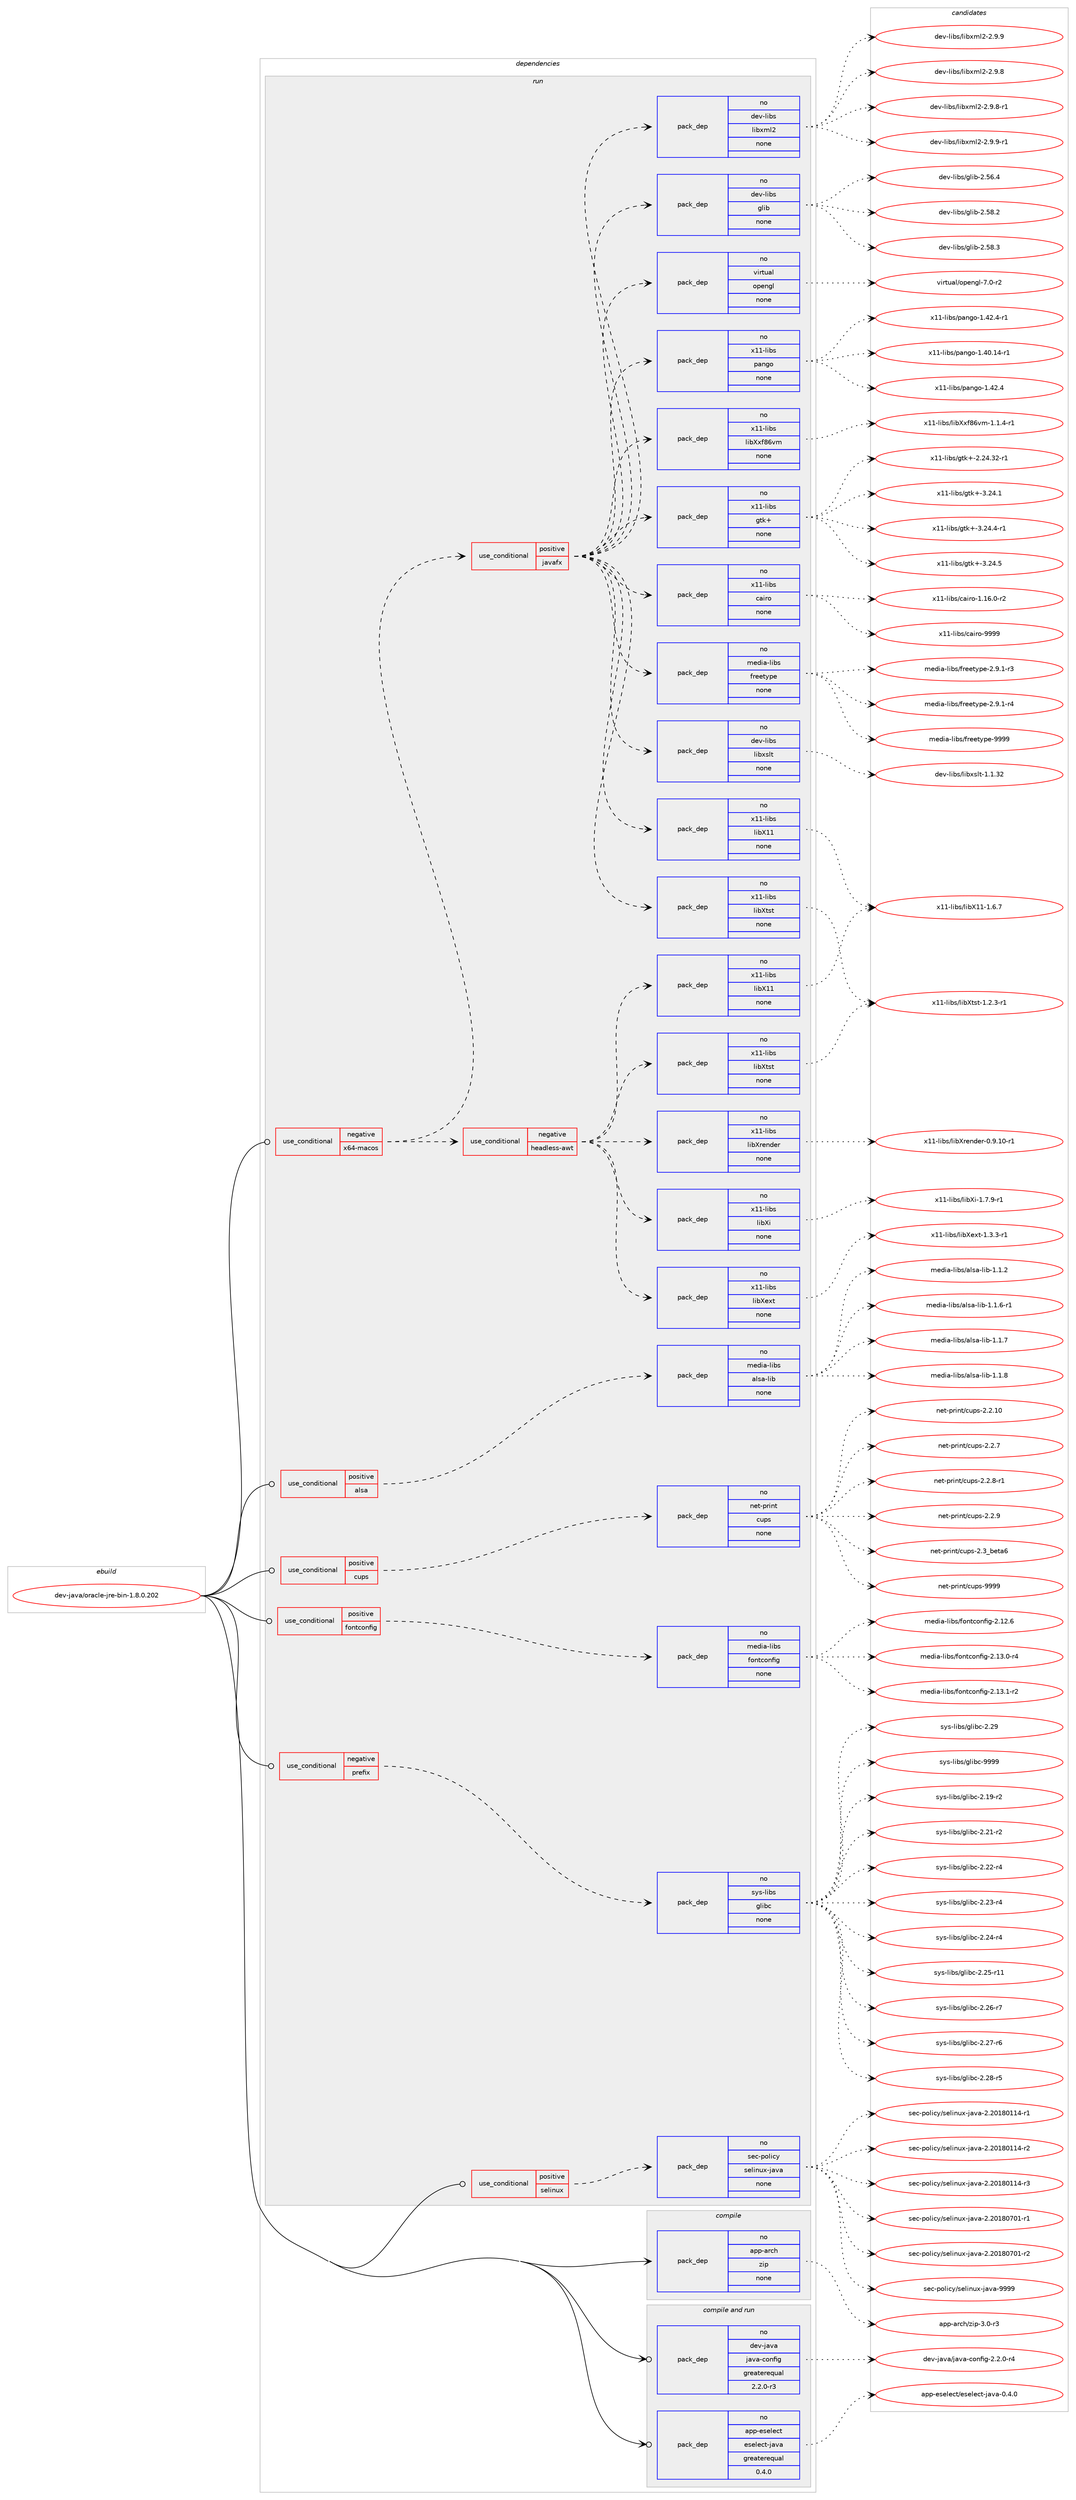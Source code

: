 digraph prolog {

# *************
# Graph options
# *************

newrank=true;
concentrate=true;
compound=true;
graph [rankdir=LR,fontname=Helvetica,fontsize=10,ranksep=1.5];#, ranksep=2.5, nodesep=0.2];
edge  [arrowhead=vee];
node  [fontname=Helvetica,fontsize=10];

# **********
# The ebuild
# **********

subgraph cluster_leftcol {
color=gray;
rank=same;
label=<<i>ebuild</i>>;
id [label="dev-java/oracle-jre-bin-1.8.0.202", color=red, width=4, href="../dev-java/oracle-jre-bin-1.8.0.202.svg"];
}

# ****************
# The dependencies
# ****************

subgraph cluster_midcol {
color=gray;
label=<<i>dependencies</i>>;
subgraph cluster_compile {
fillcolor="#eeeeee";
style=filled;
label=<<i>compile</i>>;
subgraph pack970622 {
dependency1356248 [label=<<TABLE BORDER="0" CELLBORDER="1" CELLSPACING="0" CELLPADDING="4" WIDTH="220"><TR><TD ROWSPAN="6" CELLPADDING="30">pack_dep</TD></TR><TR><TD WIDTH="110">no</TD></TR><TR><TD>app-arch</TD></TR><TR><TD>zip</TD></TR><TR><TD>none</TD></TR><TR><TD></TD></TR></TABLE>>, shape=none, color=blue];
}
id:e -> dependency1356248:w [weight=20,style="solid",arrowhead="vee"];
}
subgraph cluster_compileandrun {
fillcolor="#eeeeee";
style=filled;
label=<<i>compile and run</i>>;
subgraph pack970623 {
dependency1356249 [label=<<TABLE BORDER="0" CELLBORDER="1" CELLSPACING="0" CELLPADDING="4" WIDTH="220"><TR><TD ROWSPAN="6" CELLPADDING="30">pack_dep</TD></TR><TR><TD WIDTH="110">no</TD></TR><TR><TD>app-eselect</TD></TR><TR><TD>eselect-java</TD></TR><TR><TD>greaterequal</TD></TR><TR><TD>0.4.0</TD></TR></TABLE>>, shape=none, color=blue];
}
id:e -> dependency1356249:w [weight=20,style="solid",arrowhead="odotvee"];
subgraph pack970624 {
dependency1356250 [label=<<TABLE BORDER="0" CELLBORDER="1" CELLSPACING="0" CELLPADDING="4" WIDTH="220"><TR><TD ROWSPAN="6" CELLPADDING="30">pack_dep</TD></TR><TR><TD WIDTH="110">no</TD></TR><TR><TD>dev-java</TD></TR><TR><TD>java-config</TD></TR><TR><TD>greaterequal</TD></TR><TR><TD>2.2.0-r3</TD></TR></TABLE>>, shape=none, color=blue];
}
id:e -> dependency1356250:w [weight=20,style="solid",arrowhead="odotvee"];
}
subgraph cluster_run {
fillcolor="#eeeeee";
style=filled;
label=<<i>run</i>>;
subgraph cond363178 {
dependency1356251 [label=<<TABLE BORDER="0" CELLBORDER="1" CELLSPACING="0" CELLPADDING="4"><TR><TD ROWSPAN="3" CELLPADDING="10">use_conditional</TD></TR><TR><TD>negative</TD></TR><TR><TD>prefix</TD></TR></TABLE>>, shape=none, color=red];
subgraph pack970625 {
dependency1356252 [label=<<TABLE BORDER="0" CELLBORDER="1" CELLSPACING="0" CELLPADDING="4" WIDTH="220"><TR><TD ROWSPAN="6" CELLPADDING="30">pack_dep</TD></TR><TR><TD WIDTH="110">no</TD></TR><TR><TD>sys-libs</TD></TR><TR><TD>glibc</TD></TR><TR><TD>none</TD></TR><TR><TD></TD></TR></TABLE>>, shape=none, color=blue];
}
dependency1356251:e -> dependency1356252:w [weight=20,style="dashed",arrowhead="vee"];
}
id:e -> dependency1356251:w [weight=20,style="solid",arrowhead="odot"];
subgraph cond363179 {
dependency1356253 [label=<<TABLE BORDER="0" CELLBORDER="1" CELLSPACING="0" CELLPADDING="4"><TR><TD ROWSPAN="3" CELLPADDING="10">use_conditional</TD></TR><TR><TD>negative</TD></TR><TR><TD>x64-macos</TD></TR></TABLE>>, shape=none, color=red];
subgraph cond363180 {
dependency1356254 [label=<<TABLE BORDER="0" CELLBORDER="1" CELLSPACING="0" CELLPADDING="4"><TR><TD ROWSPAN="3" CELLPADDING="10">use_conditional</TD></TR><TR><TD>negative</TD></TR><TR><TD>headless-awt</TD></TR></TABLE>>, shape=none, color=red];
subgraph pack970626 {
dependency1356255 [label=<<TABLE BORDER="0" CELLBORDER="1" CELLSPACING="0" CELLPADDING="4" WIDTH="220"><TR><TD ROWSPAN="6" CELLPADDING="30">pack_dep</TD></TR><TR><TD WIDTH="110">no</TD></TR><TR><TD>x11-libs</TD></TR><TR><TD>libX11</TD></TR><TR><TD>none</TD></TR><TR><TD></TD></TR></TABLE>>, shape=none, color=blue];
}
dependency1356254:e -> dependency1356255:w [weight=20,style="dashed",arrowhead="vee"];
subgraph pack970627 {
dependency1356256 [label=<<TABLE BORDER="0" CELLBORDER="1" CELLSPACING="0" CELLPADDING="4" WIDTH="220"><TR><TD ROWSPAN="6" CELLPADDING="30">pack_dep</TD></TR><TR><TD WIDTH="110">no</TD></TR><TR><TD>x11-libs</TD></TR><TR><TD>libXext</TD></TR><TR><TD>none</TD></TR><TR><TD></TD></TR></TABLE>>, shape=none, color=blue];
}
dependency1356254:e -> dependency1356256:w [weight=20,style="dashed",arrowhead="vee"];
subgraph pack970628 {
dependency1356257 [label=<<TABLE BORDER="0" CELLBORDER="1" CELLSPACING="0" CELLPADDING="4" WIDTH="220"><TR><TD ROWSPAN="6" CELLPADDING="30">pack_dep</TD></TR><TR><TD WIDTH="110">no</TD></TR><TR><TD>x11-libs</TD></TR><TR><TD>libXi</TD></TR><TR><TD>none</TD></TR><TR><TD></TD></TR></TABLE>>, shape=none, color=blue];
}
dependency1356254:e -> dependency1356257:w [weight=20,style="dashed",arrowhead="vee"];
subgraph pack970629 {
dependency1356258 [label=<<TABLE BORDER="0" CELLBORDER="1" CELLSPACING="0" CELLPADDING="4" WIDTH="220"><TR><TD ROWSPAN="6" CELLPADDING="30">pack_dep</TD></TR><TR><TD WIDTH="110">no</TD></TR><TR><TD>x11-libs</TD></TR><TR><TD>libXrender</TD></TR><TR><TD>none</TD></TR><TR><TD></TD></TR></TABLE>>, shape=none, color=blue];
}
dependency1356254:e -> dependency1356258:w [weight=20,style="dashed",arrowhead="vee"];
subgraph pack970630 {
dependency1356259 [label=<<TABLE BORDER="0" CELLBORDER="1" CELLSPACING="0" CELLPADDING="4" WIDTH="220"><TR><TD ROWSPAN="6" CELLPADDING="30">pack_dep</TD></TR><TR><TD WIDTH="110">no</TD></TR><TR><TD>x11-libs</TD></TR><TR><TD>libXtst</TD></TR><TR><TD>none</TD></TR><TR><TD></TD></TR></TABLE>>, shape=none, color=blue];
}
dependency1356254:e -> dependency1356259:w [weight=20,style="dashed",arrowhead="vee"];
}
dependency1356253:e -> dependency1356254:w [weight=20,style="dashed",arrowhead="vee"];
subgraph cond363181 {
dependency1356260 [label=<<TABLE BORDER="0" CELLBORDER="1" CELLSPACING="0" CELLPADDING="4"><TR><TD ROWSPAN="3" CELLPADDING="10">use_conditional</TD></TR><TR><TD>positive</TD></TR><TR><TD>javafx</TD></TR></TABLE>>, shape=none, color=red];
subgraph pack970631 {
dependency1356261 [label=<<TABLE BORDER="0" CELLBORDER="1" CELLSPACING="0" CELLPADDING="4" WIDTH="220"><TR><TD ROWSPAN="6" CELLPADDING="30">pack_dep</TD></TR><TR><TD WIDTH="110">no</TD></TR><TR><TD>dev-libs</TD></TR><TR><TD>glib</TD></TR><TR><TD>none</TD></TR><TR><TD></TD></TR></TABLE>>, shape=none, color=blue];
}
dependency1356260:e -> dependency1356261:w [weight=20,style="dashed",arrowhead="vee"];
subgraph pack970632 {
dependency1356262 [label=<<TABLE BORDER="0" CELLBORDER="1" CELLSPACING="0" CELLPADDING="4" WIDTH="220"><TR><TD ROWSPAN="6" CELLPADDING="30">pack_dep</TD></TR><TR><TD WIDTH="110">no</TD></TR><TR><TD>dev-libs</TD></TR><TR><TD>libxml2</TD></TR><TR><TD>none</TD></TR><TR><TD></TD></TR></TABLE>>, shape=none, color=blue];
}
dependency1356260:e -> dependency1356262:w [weight=20,style="dashed",arrowhead="vee"];
subgraph pack970633 {
dependency1356263 [label=<<TABLE BORDER="0" CELLBORDER="1" CELLSPACING="0" CELLPADDING="4" WIDTH="220"><TR><TD ROWSPAN="6" CELLPADDING="30">pack_dep</TD></TR><TR><TD WIDTH="110">no</TD></TR><TR><TD>dev-libs</TD></TR><TR><TD>libxslt</TD></TR><TR><TD>none</TD></TR><TR><TD></TD></TR></TABLE>>, shape=none, color=blue];
}
dependency1356260:e -> dependency1356263:w [weight=20,style="dashed",arrowhead="vee"];
subgraph pack970634 {
dependency1356264 [label=<<TABLE BORDER="0" CELLBORDER="1" CELLSPACING="0" CELLPADDING="4" WIDTH="220"><TR><TD ROWSPAN="6" CELLPADDING="30">pack_dep</TD></TR><TR><TD WIDTH="110">no</TD></TR><TR><TD>media-libs</TD></TR><TR><TD>freetype</TD></TR><TR><TD>none</TD></TR><TR><TD></TD></TR></TABLE>>, shape=none, color=blue];
}
dependency1356260:e -> dependency1356264:w [weight=20,style="dashed",arrowhead="vee"];
subgraph pack970635 {
dependency1356265 [label=<<TABLE BORDER="0" CELLBORDER="1" CELLSPACING="0" CELLPADDING="4" WIDTH="220"><TR><TD ROWSPAN="6" CELLPADDING="30">pack_dep</TD></TR><TR><TD WIDTH="110">no</TD></TR><TR><TD>x11-libs</TD></TR><TR><TD>cairo</TD></TR><TR><TD>none</TD></TR><TR><TD></TD></TR></TABLE>>, shape=none, color=blue];
}
dependency1356260:e -> dependency1356265:w [weight=20,style="dashed",arrowhead="vee"];
subgraph pack970636 {
dependency1356266 [label=<<TABLE BORDER="0" CELLBORDER="1" CELLSPACING="0" CELLPADDING="4" WIDTH="220"><TR><TD ROWSPAN="6" CELLPADDING="30">pack_dep</TD></TR><TR><TD WIDTH="110">no</TD></TR><TR><TD>x11-libs</TD></TR><TR><TD>gtk+</TD></TR><TR><TD>none</TD></TR><TR><TD></TD></TR></TABLE>>, shape=none, color=blue];
}
dependency1356260:e -> dependency1356266:w [weight=20,style="dashed",arrowhead="vee"];
subgraph pack970637 {
dependency1356267 [label=<<TABLE BORDER="0" CELLBORDER="1" CELLSPACING="0" CELLPADDING="4" WIDTH="220"><TR><TD ROWSPAN="6" CELLPADDING="30">pack_dep</TD></TR><TR><TD WIDTH="110">no</TD></TR><TR><TD>x11-libs</TD></TR><TR><TD>libX11</TD></TR><TR><TD>none</TD></TR><TR><TD></TD></TR></TABLE>>, shape=none, color=blue];
}
dependency1356260:e -> dependency1356267:w [weight=20,style="dashed",arrowhead="vee"];
subgraph pack970638 {
dependency1356268 [label=<<TABLE BORDER="0" CELLBORDER="1" CELLSPACING="0" CELLPADDING="4" WIDTH="220"><TR><TD ROWSPAN="6" CELLPADDING="30">pack_dep</TD></TR><TR><TD WIDTH="110">no</TD></TR><TR><TD>x11-libs</TD></TR><TR><TD>libXtst</TD></TR><TR><TD>none</TD></TR><TR><TD></TD></TR></TABLE>>, shape=none, color=blue];
}
dependency1356260:e -> dependency1356268:w [weight=20,style="dashed",arrowhead="vee"];
subgraph pack970639 {
dependency1356269 [label=<<TABLE BORDER="0" CELLBORDER="1" CELLSPACING="0" CELLPADDING="4" WIDTH="220"><TR><TD ROWSPAN="6" CELLPADDING="30">pack_dep</TD></TR><TR><TD WIDTH="110">no</TD></TR><TR><TD>x11-libs</TD></TR><TR><TD>libXxf86vm</TD></TR><TR><TD>none</TD></TR><TR><TD></TD></TR></TABLE>>, shape=none, color=blue];
}
dependency1356260:e -> dependency1356269:w [weight=20,style="dashed",arrowhead="vee"];
subgraph pack970640 {
dependency1356270 [label=<<TABLE BORDER="0" CELLBORDER="1" CELLSPACING="0" CELLPADDING="4" WIDTH="220"><TR><TD ROWSPAN="6" CELLPADDING="30">pack_dep</TD></TR><TR><TD WIDTH="110">no</TD></TR><TR><TD>x11-libs</TD></TR><TR><TD>pango</TD></TR><TR><TD>none</TD></TR><TR><TD></TD></TR></TABLE>>, shape=none, color=blue];
}
dependency1356260:e -> dependency1356270:w [weight=20,style="dashed",arrowhead="vee"];
subgraph pack970641 {
dependency1356271 [label=<<TABLE BORDER="0" CELLBORDER="1" CELLSPACING="0" CELLPADDING="4" WIDTH="220"><TR><TD ROWSPAN="6" CELLPADDING="30">pack_dep</TD></TR><TR><TD WIDTH="110">no</TD></TR><TR><TD>virtual</TD></TR><TR><TD>opengl</TD></TR><TR><TD>none</TD></TR><TR><TD></TD></TR></TABLE>>, shape=none, color=blue];
}
dependency1356260:e -> dependency1356271:w [weight=20,style="dashed",arrowhead="vee"];
}
dependency1356253:e -> dependency1356260:w [weight=20,style="dashed",arrowhead="vee"];
}
id:e -> dependency1356253:w [weight=20,style="solid",arrowhead="odot"];
subgraph cond363182 {
dependency1356272 [label=<<TABLE BORDER="0" CELLBORDER="1" CELLSPACING="0" CELLPADDING="4"><TR><TD ROWSPAN="3" CELLPADDING="10">use_conditional</TD></TR><TR><TD>positive</TD></TR><TR><TD>alsa</TD></TR></TABLE>>, shape=none, color=red];
subgraph pack970642 {
dependency1356273 [label=<<TABLE BORDER="0" CELLBORDER="1" CELLSPACING="0" CELLPADDING="4" WIDTH="220"><TR><TD ROWSPAN="6" CELLPADDING="30">pack_dep</TD></TR><TR><TD WIDTH="110">no</TD></TR><TR><TD>media-libs</TD></TR><TR><TD>alsa-lib</TD></TR><TR><TD>none</TD></TR><TR><TD></TD></TR></TABLE>>, shape=none, color=blue];
}
dependency1356272:e -> dependency1356273:w [weight=20,style="dashed",arrowhead="vee"];
}
id:e -> dependency1356272:w [weight=20,style="solid",arrowhead="odot"];
subgraph cond363183 {
dependency1356274 [label=<<TABLE BORDER="0" CELLBORDER="1" CELLSPACING="0" CELLPADDING="4"><TR><TD ROWSPAN="3" CELLPADDING="10">use_conditional</TD></TR><TR><TD>positive</TD></TR><TR><TD>cups</TD></TR></TABLE>>, shape=none, color=red];
subgraph pack970643 {
dependency1356275 [label=<<TABLE BORDER="0" CELLBORDER="1" CELLSPACING="0" CELLPADDING="4" WIDTH="220"><TR><TD ROWSPAN="6" CELLPADDING="30">pack_dep</TD></TR><TR><TD WIDTH="110">no</TD></TR><TR><TD>net-print</TD></TR><TR><TD>cups</TD></TR><TR><TD>none</TD></TR><TR><TD></TD></TR></TABLE>>, shape=none, color=blue];
}
dependency1356274:e -> dependency1356275:w [weight=20,style="dashed",arrowhead="vee"];
}
id:e -> dependency1356274:w [weight=20,style="solid",arrowhead="odot"];
subgraph cond363184 {
dependency1356276 [label=<<TABLE BORDER="0" CELLBORDER="1" CELLSPACING="0" CELLPADDING="4"><TR><TD ROWSPAN="3" CELLPADDING="10">use_conditional</TD></TR><TR><TD>positive</TD></TR><TR><TD>fontconfig</TD></TR></TABLE>>, shape=none, color=red];
subgraph pack970644 {
dependency1356277 [label=<<TABLE BORDER="0" CELLBORDER="1" CELLSPACING="0" CELLPADDING="4" WIDTH="220"><TR><TD ROWSPAN="6" CELLPADDING="30">pack_dep</TD></TR><TR><TD WIDTH="110">no</TD></TR><TR><TD>media-libs</TD></TR><TR><TD>fontconfig</TD></TR><TR><TD>none</TD></TR><TR><TD></TD></TR></TABLE>>, shape=none, color=blue];
}
dependency1356276:e -> dependency1356277:w [weight=20,style="dashed",arrowhead="vee"];
}
id:e -> dependency1356276:w [weight=20,style="solid",arrowhead="odot"];
subgraph cond363185 {
dependency1356278 [label=<<TABLE BORDER="0" CELLBORDER="1" CELLSPACING="0" CELLPADDING="4"><TR><TD ROWSPAN="3" CELLPADDING="10">use_conditional</TD></TR><TR><TD>positive</TD></TR><TR><TD>selinux</TD></TR></TABLE>>, shape=none, color=red];
subgraph pack970645 {
dependency1356279 [label=<<TABLE BORDER="0" CELLBORDER="1" CELLSPACING="0" CELLPADDING="4" WIDTH="220"><TR><TD ROWSPAN="6" CELLPADDING="30">pack_dep</TD></TR><TR><TD WIDTH="110">no</TD></TR><TR><TD>sec-policy</TD></TR><TR><TD>selinux-java</TD></TR><TR><TD>none</TD></TR><TR><TD></TD></TR></TABLE>>, shape=none, color=blue];
}
dependency1356278:e -> dependency1356279:w [weight=20,style="dashed",arrowhead="vee"];
}
id:e -> dependency1356278:w [weight=20,style="solid",arrowhead="odot"];
}
}

# **************
# The candidates
# **************

subgraph cluster_choices {
rank=same;
color=gray;
label=<<i>candidates</i>>;

subgraph choice970622 {
color=black;
nodesep=1;
choice9711211245971149910447122105112455146484511451 [label="app-arch/zip-3.0-r3", color=red, width=4,href="../app-arch/zip-3.0-r3.svg"];
dependency1356248:e -> choice9711211245971149910447122105112455146484511451:w [style=dotted,weight="100"];
}
subgraph choice970623 {
color=black;
nodesep=1;
choice9711211245101115101108101991164710111510110810199116451069711897454846524648 [label="app-eselect/eselect-java-0.4.0", color=red, width=4,href="../app-eselect/eselect-java-0.4.0.svg"];
dependency1356249:e -> choice9711211245101115101108101991164710111510110810199116451069711897454846524648:w [style=dotted,weight="100"];
}
subgraph choice970624 {
color=black;
nodesep=1;
choice10010111845106971189747106971189745991111101021051034550465046484511452 [label="dev-java/java-config-2.2.0-r4", color=red, width=4,href="../dev-java/java-config-2.2.0-r4.svg"];
dependency1356250:e -> choice10010111845106971189747106971189745991111101021051034550465046484511452:w [style=dotted,weight="100"];
}
subgraph choice970625 {
color=black;
nodesep=1;
choice115121115451081059811547103108105989945504649574511450 [label="sys-libs/glibc-2.19-r2", color=red, width=4,href="../sys-libs/glibc-2.19-r2.svg"];
choice115121115451081059811547103108105989945504650494511450 [label="sys-libs/glibc-2.21-r2", color=red, width=4,href="../sys-libs/glibc-2.21-r2.svg"];
choice115121115451081059811547103108105989945504650504511452 [label="sys-libs/glibc-2.22-r4", color=red, width=4,href="../sys-libs/glibc-2.22-r4.svg"];
choice115121115451081059811547103108105989945504650514511452 [label="sys-libs/glibc-2.23-r4", color=red, width=4,href="../sys-libs/glibc-2.23-r4.svg"];
choice115121115451081059811547103108105989945504650524511452 [label="sys-libs/glibc-2.24-r4", color=red, width=4,href="../sys-libs/glibc-2.24-r4.svg"];
choice11512111545108105981154710310810598994550465053451144949 [label="sys-libs/glibc-2.25-r11", color=red, width=4,href="../sys-libs/glibc-2.25-r11.svg"];
choice115121115451081059811547103108105989945504650544511455 [label="sys-libs/glibc-2.26-r7", color=red, width=4,href="../sys-libs/glibc-2.26-r7.svg"];
choice115121115451081059811547103108105989945504650554511454 [label="sys-libs/glibc-2.27-r6", color=red, width=4,href="../sys-libs/glibc-2.27-r6.svg"];
choice115121115451081059811547103108105989945504650564511453 [label="sys-libs/glibc-2.28-r5", color=red, width=4,href="../sys-libs/glibc-2.28-r5.svg"];
choice11512111545108105981154710310810598994550465057 [label="sys-libs/glibc-2.29", color=red, width=4,href="../sys-libs/glibc-2.29.svg"];
choice11512111545108105981154710310810598994557575757 [label="sys-libs/glibc-9999", color=red, width=4,href="../sys-libs/glibc-9999.svg"];
dependency1356252:e -> choice115121115451081059811547103108105989945504649574511450:w [style=dotted,weight="100"];
dependency1356252:e -> choice115121115451081059811547103108105989945504650494511450:w [style=dotted,weight="100"];
dependency1356252:e -> choice115121115451081059811547103108105989945504650504511452:w [style=dotted,weight="100"];
dependency1356252:e -> choice115121115451081059811547103108105989945504650514511452:w [style=dotted,weight="100"];
dependency1356252:e -> choice115121115451081059811547103108105989945504650524511452:w [style=dotted,weight="100"];
dependency1356252:e -> choice11512111545108105981154710310810598994550465053451144949:w [style=dotted,weight="100"];
dependency1356252:e -> choice115121115451081059811547103108105989945504650544511455:w [style=dotted,weight="100"];
dependency1356252:e -> choice115121115451081059811547103108105989945504650554511454:w [style=dotted,weight="100"];
dependency1356252:e -> choice115121115451081059811547103108105989945504650564511453:w [style=dotted,weight="100"];
dependency1356252:e -> choice11512111545108105981154710310810598994550465057:w [style=dotted,weight="100"];
dependency1356252:e -> choice11512111545108105981154710310810598994557575757:w [style=dotted,weight="100"];
}
subgraph choice970626 {
color=black;
nodesep=1;
choice120494945108105981154710810598884949454946544655 [label="x11-libs/libX11-1.6.7", color=red, width=4,href="../x11-libs/libX11-1.6.7.svg"];
dependency1356255:e -> choice120494945108105981154710810598884949454946544655:w [style=dotted,weight="100"];
}
subgraph choice970627 {
color=black;
nodesep=1;
choice120494945108105981154710810598881011201164549465146514511449 [label="x11-libs/libXext-1.3.3-r1", color=red, width=4,href="../x11-libs/libXext-1.3.3-r1.svg"];
dependency1356256:e -> choice120494945108105981154710810598881011201164549465146514511449:w [style=dotted,weight="100"];
}
subgraph choice970628 {
color=black;
nodesep=1;
choice120494945108105981154710810598881054549465546574511449 [label="x11-libs/libXi-1.7.9-r1", color=red, width=4,href="../x11-libs/libXi-1.7.9-r1.svg"];
dependency1356257:e -> choice120494945108105981154710810598881054549465546574511449:w [style=dotted,weight="100"];
}
subgraph choice970629 {
color=black;
nodesep=1;
choice12049494510810598115471081059888114101110100101114454846574649484511449 [label="x11-libs/libXrender-0.9.10-r1", color=red, width=4,href="../x11-libs/libXrender-0.9.10-r1.svg"];
dependency1356258:e -> choice12049494510810598115471081059888114101110100101114454846574649484511449:w [style=dotted,weight="100"];
}
subgraph choice970630 {
color=black;
nodesep=1;
choice120494945108105981154710810598881161151164549465046514511449 [label="x11-libs/libXtst-1.2.3-r1", color=red, width=4,href="../x11-libs/libXtst-1.2.3-r1.svg"];
dependency1356259:e -> choice120494945108105981154710810598881161151164549465046514511449:w [style=dotted,weight="100"];
}
subgraph choice970631 {
color=black;
nodesep=1;
choice1001011184510810598115471031081059845504653544652 [label="dev-libs/glib-2.56.4", color=red, width=4,href="../dev-libs/glib-2.56.4.svg"];
choice1001011184510810598115471031081059845504653564650 [label="dev-libs/glib-2.58.2", color=red, width=4,href="../dev-libs/glib-2.58.2.svg"];
choice1001011184510810598115471031081059845504653564651 [label="dev-libs/glib-2.58.3", color=red, width=4,href="../dev-libs/glib-2.58.3.svg"];
dependency1356261:e -> choice1001011184510810598115471031081059845504653544652:w [style=dotted,weight="100"];
dependency1356261:e -> choice1001011184510810598115471031081059845504653564650:w [style=dotted,weight="100"];
dependency1356261:e -> choice1001011184510810598115471031081059845504653564651:w [style=dotted,weight="100"];
}
subgraph choice970632 {
color=black;
nodesep=1;
choice1001011184510810598115471081059812010910850455046574656 [label="dev-libs/libxml2-2.9.8", color=red, width=4,href="../dev-libs/libxml2-2.9.8.svg"];
choice10010111845108105981154710810598120109108504550465746564511449 [label="dev-libs/libxml2-2.9.8-r1", color=red, width=4,href="../dev-libs/libxml2-2.9.8-r1.svg"];
choice1001011184510810598115471081059812010910850455046574657 [label="dev-libs/libxml2-2.9.9", color=red, width=4,href="../dev-libs/libxml2-2.9.9.svg"];
choice10010111845108105981154710810598120109108504550465746574511449 [label="dev-libs/libxml2-2.9.9-r1", color=red, width=4,href="../dev-libs/libxml2-2.9.9-r1.svg"];
dependency1356262:e -> choice1001011184510810598115471081059812010910850455046574656:w [style=dotted,weight="100"];
dependency1356262:e -> choice10010111845108105981154710810598120109108504550465746564511449:w [style=dotted,weight="100"];
dependency1356262:e -> choice1001011184510810598115471081059812010910850455046574657:w [style=dotted,weight="100"];
dependency1356262:e -> choice10010111845108105981154710810598120109108504550465746574511449:w [style=dotted,weight="100"];
}
subgraph choice970633 {
color=black;
nodesep=1;
choice1001011184510810598115471081059812011510811645494649465150 [label="dev-libs/libxslt-1.1.32", color=red, width=4,href="../dev-libs/libxslt-1.1.32.svg"];
dependency1356263:e -> choice1001011184510810598115471081059812011510811645494649465150:w [style=dotted,weight="100"];
}
subgraph choice970634 {
color=black;
nodesep=1;
choice109101100105974510810598115471021141011011161211121014550465746494511451 [label="media-libs/freetype-2.9.1-r3", color=red, width=4,href="../media-libs/freetype-2.9.1-r3.svg"];
choice109101100105974510810598115471021141011011161211121014550465746494511452 [label="media-libs/freetype-2.9.1-r4", color=red, width=4,href="../media-libs/freetype-2.9.1-r4.svg"];
choice109101100105974510810598115471021141011011161211121014557575757 [label="media-libs/freetype-9999", color=red, width=4,href="../media-libs/freetype-9999.svg"];
dependency1356264:e -> choice109101100105974510810598115471021141011011161211121014550465746494511451:w [style=dotted,weight="100"];
dependency1356264:e -> choice109101100105974510810598115471021141011011161211121014550465746494511452:w [style=dotted,weight="100"];
dependency1356264:e -> choice109101100105974510810598115471021141011011161211121014557575757:w [style=dotted,weight="100"];
}
subgraph choice970635 {
color=black;
nodesep=1;
choice12049494510810598115479997105114111454946495446484511450 [label="x11-libs/cairo-1.16.0-r2", color=red, width=4,href="../x11-libs/cairo-1.16.0-r2.svg"];
choice120494945108105981154799971051141114557575757 [label="x11-libs/cairo-9999", color=red, width=4,href="../x11-libs/cairo-9999.svg"];
dependency1356265:e -> choice12049494510810598115479997105114111454946495446484511450:w [style=dotted,weight="100"];
dependency1356265:e -> choice120494945108105981154799971051141114557575757:w [style=dotted,weight="100"];
}
subgraph choice970636 {
color=black;
nodesep=1;
choice12049494510810598115471031161074345504650524651504511449 [label="x11-libs/gtk+-2.24.32-r1", color=red, width=4,href="../x11-libs/gtk+-2.24.32-r1.svg"];
choice12049494510810598115471031161074345514650524649 [label="x11-libs/gtk+-3.24.1", color=red, width=4,href="../x11-libs/gtk+-3.24.1.svg"];
choice120494945108105981154710311610743455146505246524511449 [label="x11-libs/gtk+-3.24.4-r1", color=red, width=4,href="../x11-libs/gtk+-3.24.4-r1.svg"];
choice12049494510810598115471031161074345514650524653 [label="x11-libs/gtk+-3.24.5", color=red, width=4,href="../x11-libs/gtk+-3.24.5.svg"];
dependency1356266:e -> choice12049494510810598115471031161074345504650524651504511449:w [style=dotted,weight="100"];
dependency1356266:e -> choice12049494510810598115471031161074345514650524649:w [style=dotted,weight="100"];
dependency1356266:e -> choice120494945108105981154710311610743455146505246524511449:w [style=dotted,weight="100"];
dependency1356266:e -> choice12049494510810598115471031161074345514650524653:w [style=dotted,weight="100"];
}
subgraph choice970637 {
color=black;
nodesep=1;
choice120494945108105981154710810598884949454946544655 [label="x11-libs/libX11-1.6.7", color=red, width=4,href="../x11-libs/libX11-1.6.7.svg"];
dependency1356267:e -> choice120494945108105981154710810598884949454946544655:w [style=dotted,weight="100"];
}
subgraph choice970638 {
color=black;
nodesep=1;
choice120494945108105981154710810598881161151164549465046514511449 [label="x11-libs/libXtst-1.2.3-r1", color=red, width=4,href="../x11-libs/libXtst-1.2.3-r1.svg"];
dependency1356268:e -> choice120494945108105981154710810598881161151164549465046514511449:w [style=dotted,weight="100"];
}
subgraph choice970639 {
color=black;
nodesep=1;
choice1204949451081059811547108105988812010256541181094549464946524511449 [label="x11-libs/libXxf86vm-1.1.4-r1", color=red, width=4,href="../x11-libs/libXxf86vm-1.1.4-r1.svg"];
dependency1356269:e -> choice1204949451081059811547108105988812010256541181094549464946524511449:w [style=dotted,weight="100"];
}
subgraph choice970640 {
color=black;
nodesep=1;
choice12049494510810598115471129711010311145494652484649524511449 [label="x11-libs/pango-1.40.14-r1", color=red, width=4,href="../x11-libs/pango-1.40.14-r1.svg"];
choice12049494510810598115471129711010311145494652504652 [label="x11-libs/pango-1.42.4", color=red, width=4,href="../x11-libs/pango-1.42.4.svg"];
choice120494945108105981154711297110103111454946525046524511449 [label="x11-libs/pango-1.42.4-r1", color=red, width=4,href="../x11-libs/pango-1.42.4-r1.svg"];
dependency1356270:e -> choice12049494510810598115471129711010311145494652484649524511449:w [style=dotted,weight="100"];
dependency1356270:e -> choice12049494510810598115471129711010311145494652504652:w [style=dotted,weight="100"];
dependency1356270:e -> choice120494945108105981154711297110103111454946525046524511449:w [style=dotted,weight="100"];
}
subgraph choice970641 {
color=black;
nodesep=1;
choice1181051141161179710847111112101110103108455546484511450 [label="virtual/opengl-7.0-r2", color=red, width=4,href="../virtual/opengl-7.0-r2.svg"];
dependency1356271:e -> choice1181051141161179710847111112101110103108455546484511450:w [style=dotted,weight="100"];
}
subgraph choice970642 {
color=black;
nodesep=1;
choice1091011001059745108105981154797108115974510810598454946494650 [label="media-libs/alsa-lib-1.1.2", color=red, width=4,href="../media-libs/alsa-lib-1.1.2.svg"];
choice10910110010597451081059811547971081159745108105984549464946544511449 [label="media-libs/alsa-lib-1.1.6-r1", color=red, width=4,href="../media-libs/alsa-lib-1.1.6-r1.svg"];
choice1091011001059745108105981154797108115974510810598454946494655 [label="media-libs/alsa-lib-1.1.7", color=red, width=4,href="../media-libs/alsa-lib-1.1.7.svg"];
choice1091011001059745108105981154797108115974510810598454946494656 [label="media-libs/alsa-lib-1.1.8", color=red, width=4,href="../media-libs/alsa-lib-1.1.8.svg"];
dependency1356273:e -> choice1091011001059745108105981154797108115974510810598454946494650:w [style=dotted,weight="100"];
dependency1356273:e -> choice10910110010597451081059811547971081159745108105984549464946544511449:w [style=dotted,weight="100"];
dependency1356273:e -> choice1091011001059745108105981154797108115974510810598454946494655:w [style=dotted,weight="100"];
dependency1356273:e -> choice1091011001059745108105981154797108115974510810598454946494656:w [style=dotted,weight="100"];
}
subgraph choice970643 {
color=black;
nodesep=1;
choice11010111645112114105110116479911711211545504650464948 [label="net-print/cups-2.2.10", color=red, width=4,href="../net-print/cups-2.2.10.svg"];
choice110101116451121141051101164799117112115455046504655 [label="net-print/cups-2.2.7", color=red, width=4,href="../net-print/cups-2.2.7.svg"];
choice1101011164511211410511011647991171121154550465046564511449 [label="net-print/cups-2.2.8-r1", color=red, width=4,href="../net-print/cups-2.2.8-r1.svg"];
choice110101116451121141051101164799117112115455046504657 [label="net-print/cups-2.2.9", color=red, width=4,href="../net-print/cups-2.2.9.svg"];
choice1101011164511211410511011647991171121154550465195981011169754 [label="net-print/cups-2.3_beta6", color=red, width=4,href="../net-print/cups-2.3_beta6.svg"];
choice1101011164511211410511011647991171121154557575757 [label="net-print/cups-9999", color=red, width=4,href="../net-print/cups-9999.svg"];
dependency1356275:e -> choice11010111645112114105110116479911711211545504650464948:w [style=dotted,weight="100"];
dependency1356275:e -> choice110101116451121141051101164799117112115455046504655:w [style=dotted,weight="100"];
dependency1356275:e -> choice1101011164511211410511011647991171121154550465046564511449:w [style=dotted,weight="100"];
dependency1356275:e -> choice110101116451121141051101164799117112115455046504657:w [style=dotted,weight="100"];
dependency1356275:e -> choice1101011164511211410511011647991171121154550465195981011169754:w [style=dotted,weight="100"];
dependency1356275:e -> choice1101011164511211410511011647991171121154557575757:w [style=dotted,weight="100"];
}
subgraph choice970644 {
color=black;
nodesep=1;
choice109101100105974510810598115471021111101169911111010210510345504649504654 [label="media-libs/fontconfig-2.12.6", color=red, width=4,href="../media-libs/fontconfig-2.12.6.svg"];
choice1091011001059745108105981154710211111011699111110102105103455046495146484511452 [label="media-libs/fontconfig-2.13.0-r4", color=red, width=4,href="../media-libs/fontconfig-2.13.0-r4.svg"];
choice1091011001059745108105981154710211111011699111110102105103455046495146494511450 [label="media-libs/fontconfig-2.13.1-r2", color=red, width=4,href="../media-libs/fontconfig-2.13.1-r2.svg"];
dependency1356277:e -> choice109101100105974510810598115471021111101169911111010210510345504649504654:w [style=dotted,weight="100"];
dependency1356277:e -> choice1091011001059745108105981154710211111011699111110102105103455046495146484511452:w [style=dotted,weight="100"];
dependency1356277:e -> choice1091011001059745108105981154710211111011699111110102105103455046495146494511450:w [style=dotted,weight="100"];
}
subgraph choice970645 {
color=black;
nodesep=1;
choice1151019945112111108105991214711510110810511011712045106971189745504650484956484949524511449 [label="sec-policy/selinux-java-2.20180114-r1", color=red, width=4,href="../sec-policy/selinux-java-2.20180114-r1.svg"];
choice1151019945112111108105991214711510110810511011712045106971189745504650484956484949524511450 [label="sec-policy/selinux-java-2.20180114-r2", color=red, width=4,href="../sec-policy/selinux-java-2.20180114-r2.svg"];
choice1151019945112111108105991214711510110810511011712045106971189745504650484956484949524511451 [label="sec-policy/selinux-java-2.20180114-r3", color=red, width=4,href="../sec-policy/selinux-java-2.20180114-r3.svg"];
choice1151019945112111108105991214711510110810511011712045106971189745504650484956485548494511449 [label="sec-policy/selinux-java-2.20180701-r1", color=red, width=4,href="../sec-policy/selinux-java-2.20180701-r1.svg"];
choice1151019945112111108105991214711510110810511011712045106971189745504650484956485548494511450 [label="sec-policy/selinux-java-2.20180701-r2", color=red, width=4,href="../sec-policy/selinux-java-2.20180701-r2.svg"];
choice115101994511211110810599121471151011081051101171204510697118974557575757 [label="sec-policy/selinux-java-9999", color=red, width=4,href="../sec-policy/selinux-java-9999.svg"];
dependency1356279:e -> choice1151019945112111108105991214711510110810511011712045106971189745504650484956484949524511449:w [style=dotted,weight="100"];
dependency1356279:e -> choice1151019945112111108105991214711510110810511011712045106971189745504650484956484949524511450:w [style=dotted,weight="100"];
dependency1356279:e -> choice1151019945112111108105991214711510110810511011712045106971189745504650484956484949524511451:w [style=dotted,weight="100"];
dependency1356279:e -> choice1151019945112111108105991214711510110810511011712045106971189745504650484956485548494511449:w [style=dotted,weight="100"];
dependency1356279:e -> choice1151019945112111108105991214711510110810511011712045106971189745504650484956485548494511450:w [style=dotted,weight="100"];
dependency1356279:e -> choice115101994511211110810599121471151011081051101171204510697118974557575757:w [style=dotted,weight="100"];
}
}

}
